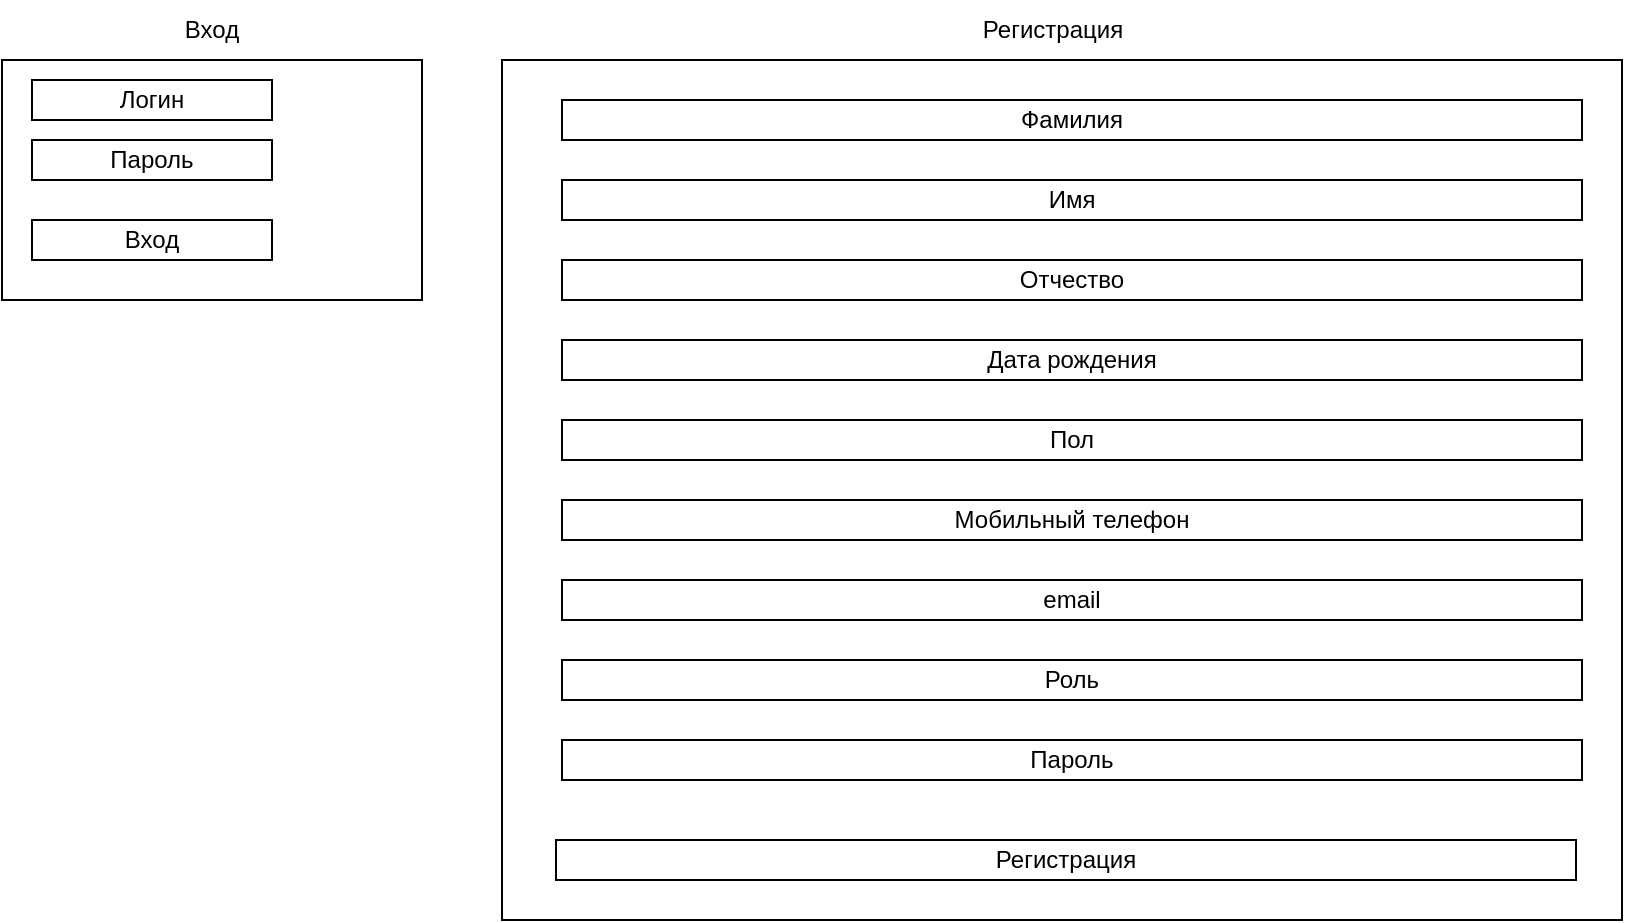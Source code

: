 <mxfile version="24.7.12" pages="3">
  <diagram name="Страница — 1" id="ZOpm5fFZCuyG6b7shO7a">
    <mxGraphModel dx="1242" dy="575" grid="1" gridSize="10" guides="1" tooltips="1" connect="1" arrows="1" fold="1" page="1" pageScale="1" pageWidth="827" pageHeight="1169" math="0" shadow="0">
      <root>
        <mxCell id="0" />
        <mxCell id="1" parent="0" />
        <mxCell id="6NKv4IPlW8ZlsASO1EAV-1" value="" style="rounded=0;whiteSpace=wrap;html=1;" vertex="1" parent="1">
          <mxGeometry x="40" y="40" width="210" height="120" as="geometry" />
        </mxCell>
        <mxCell id="6NKv4IPlW8ZlsASO1EAV-2" value="Вход" style="text;html=1;align=center;verticalAlign=middle;whiteSpace=wrap;rounded=0;" vertex="1" parent="1">
          <mxGeometry x="115" y="10" width="60" height="30" as="geometry" />
        </mxCell>
        <mxCell id="6NKv4IPlW8ZlsASO1EAV-3" value="Логин" style="rounded=0;whiteSpace=wrap;html=1;" vertex="1" parent="1">
          <mxGeometry x="55" y="50" width="120" height="20" as="geometry" />
        </mxCell>
        <mxCell id="6NKv4IPlW8ZlsASO1EAV-4" value="Пароль" style="rounded=0;whiteSpace=wrap;html=1;" vertex="1" parent="1">
          <mxGeometry x="55" y="80" width="120" height="20" as="geometry" />
        </mxCell>
        <mxCell id="6NKv4IPlW8ZlsASO1EAV-5" value="Вход" style="rounded=0;whiteSpace=wrap;html=1;" vertex="1" parent="1">
          <mxGeometry x="55" y="120" width="120" height="20" as="geometry" />
        </mxCell>
        <mxCell id="6NKv4IPlW8ZlsASO1EAV-6" value="" style="whiteSpace=wrap;html=1;" vertex="1" parent="1">
          <mxGeometry x="290" y="40" width="560" height="430" as="geometry" />
        </mxCell>
        <mxCell id="6NKv4IPlW8ZlsASO1EAV-7" value="Регистрация" style="text;html=1;align=center;verticalAlign=middle;resizable=0;points=[];autosize=1;strokeColor=none;fillColor=none;" vertex="1" parent="1">
          <mxGeometry x="520" y="10" width="90" height="30" as="geometry" />
        </mxCell>
        <mxCell id="6NKv4IPlW8ZlsASO1EAV-8" value="Фамилия" style="whiteSpace=wrap;html=1;" vertex="1" parent="1">
          <mxGeometry x="320" y="60" width="510" height="20" as="geometry" />
        </mxCell>
        <mxCell id="6NKv4IPlW8ZlsASO1EAV-9" value="Имя" style="whiteSpace=wrap;html=1;" vertex="1" parent="1">
          <mxGeometry x="320" y="100" width="510" height="20" as="geometry" />
        </mxCell>
        <mxCell id="6NKv4IPlW8ZlsASO1EAV-10" value="Отчество" style="whiteSpace=wrap;html=1;" vertex="1" parent="1">
          <mxGeometry x="320" y="140" width="510" height="20" as="geometry" />
        </mxCell>
        <mxCell id="6NKv4IPlW8ZlsASO1EAV-11" value="Дата рождения" style="whiteSpace=wrap;html=1;" vertex="1" parent="1">
          <mxGeometry x="320" y="180" width="510" height="20" as="geometry" />
        </mxCell>
        <mxCell id="6NKv4IPlW8ZlsASO1EAV-12" value="Пол" style="whiteSpace=wrap;html=1;" vertex="1" parent="1">
          <mxGeometry x="320" y="220" width="510" height="20" as="geometry" />
        </mxCell>
        <mxCell id="6NKv4IPlW8ZlsASO1EAV-13" value="Мобильный телефон" style="whiteSpace=wrap;html=1;" vertex="1" parent="1">
          <mxGeometry x="320" y="260" width="510" height="20" as="geometry" />
        </mxCell>
        <mxCell id="6NKv4IPlW8ZlsASO1EAV-14" value="email" style="whiteSpace=wrap;html=1;" vertex="1" parent="1">
          <mxGeometry x="320" y="300" width="510" height="20" as="geometry" />
        </mxCell>
        <mxCell id="6NKv4IPlW8ZlsASO1EAV-15" value="Роль" style="whiteSpace=wrap;html=1;" vertex="1" parent="1">
          <mxGeometry x="320" y="340" width="510" height="20" as="geometry" />
        </mxCell>
        <mxCell id="6NKv4IPlW8ZlsASO1EAV-16" value="Пароль" style="whiteSpace=wrap;html=1;" vertex="1" parent="1">
          <mxGeometry x="320" y="380" width="510" height="20" as="geometry" />
        </mxCell>
        <mxCell id="6NKv4IPlW8ZlsASO1EAV-17" value="Регистрация" style="whiteSpace=wrap;html=1;" vertex="1" parent="1">
          <mxGeometry x="317" y="430" width="510" height="20" as="geometry" />
        </mxCell>
      </root>
    </mxGraphModel>
  </diagram>
  <diagram id="TEMP5JGKXczA28bVwUx7" name="Страница — 2">
    <mxGraphModel dx="2380" dy="1888" grid="1" gridSize="10" guides="1" tooltips="1" connect="1" arrows="1" fold="1" page="1" pageScale="1" pageWidth="827" pageHeight="1169" math="0" shadow="0">
      <root>
        <mxCell id="0" />
        <mxCell id="1" parent="0" />
        <mxCell id="Om6fZxrZWT4UvH2r3FP3-1" value="" style="whiteSpace=wrap;html=1;" vertex="1" parent="1">
          <mxGeometry x="-210" y="20" width="490" height="620" as="geometry" />
        </mxCell>
        <mxCell id="Om6fZxrZWT4UvH2r3FP3-2" value="" style="endArrow=none;html=1;rounded=0;exitX=0.52;exitY=1.002;exitDx=0;exitDy=0;entryX=0.52;entryY=-0.006;entryDx=0;entryDy=0;exitPerimeter=0;entryPerimeter=0;" edge="1" parent="1" source="Om6fZxrZWT4UvH2r3FP3-1" target="Om6fZxrZWT4UvH2r3FP3-1">
          <mxGeometry width="50" height="50" relative="1" as="geometry">
            <mxPoint x="250" y="390" as="sourcePoint" />
            <mxPoint x="320" y="110" as="targetPoint" />
            <Array as="points" />
          </mxGeometry>
        </mxCell>
        <mxCell id="Om6fZxrZWT4UvH2r3FP3-4" value="" style="shape=umlActor;verticalLabelPosition=bottom;verticalAlign=top;html=1;outlineConnect=0;" vertex="1" parent="1">
          <mxGeometry x="-110" y="30" width="30" height="60" as="geometry" />
        </mxCell>
        <mxCell id="Om6fZxrZWT4UvH2r3FP3-5" value="Иванов&lt;div&gt;Иван&lt;/div&gt;&lt;div&gt;Иванович&lt;/div&gt;" style="text;html=1;align=center;verticalAlign=middle;resizable=0;points=[];autosize=1;strokeColor=none;fillColor=none;" vertex="1" parent="1">
          <mxGeometry x="-60" y="40" width="80" height="60" as="geometry" />
        </mxCell>
        <mxCell id="Om6fZxrZWT4UvH2r3FP3-6" value="Посмотреть контакты конкретного художника" style="whiteSpace=wrap;html=1;" vertex="1" parent="1">
          <mxGeometry x="-200" y="140" width="240" height="50" as="geometry" />
        </mxCell>
        <mxCell id="Om6fZxrZWT4UvH2r3FP3-7" value="" style="endArrow=none;html=1;rounded=0;exitX=0.003;exitY=0.165;exitDx=0;exitDy=0;exitPerimeter=0;" edge="1" parent="1" source="Om6fZxrZWT4UvH2r3FP3-1">
          <mxGeometry width="50" height="50" relative="1" as="geometry">
            <mxPoint x="280" y="370" as="sourcePoint" />
            <mxPoint x="40" y="122" as="targetPoint" />
          </mxGeometry>
        </mxCell>
        <mxCell id="Om6fZxrZWT4UvH2r3FP3-9" value="Посмотреть контакты всех художников" style="whiteSpace=wrap;html=1;" vertex="1" parent="1">
          <mxGeometry x="-200" y="200" width="240" height="50" as="geometry" />
        </mxCell>
        <mxCell id="Om6fZxrZWT4UvH2r3FP3-10" value="Посмотреть все свои предзаказы" style="whiteSpace=wrap;html=1;" vertex="1" parent="1">
          <mxGeometry x="-200" y="260" width="240" height="50" as="geometry" />
        </mxCell>
        <mxCell id="Om6fZxrZWT4UvH2r3FP3-11" value="Сделать предзаказ" style="whiteSpace=wrap;html=1;" vertex="1" parent="1">
          <mxGeometry x="-200" y="320" width="240" height="50" as="geometry" />
        </mxCell>
        <mxCell id="Om6fZxrZWT4UvH2r3FP3-12" value="Отозвать предзаказ" style="whiteSpace=wrap;html=1;" vertex="1" parent="1">
          <mxGeometry x="-200" y="380" width="240" height="50" as="geometry" />
        </mxCell>
        <mxCell id="Om6fZxrZWT4UvH2r3FP3-13" value="Удалить аккаунт" style="whiteSpace=wrap;html=1;" vertex="1" parent="1">
          <mxGeometry x="-200" y="440" width="240" height="50" as="geometry" />
        </mxCell>
        <mxCell id="Om6fZxrZWT4UvH2r3FP3-14" value="Выйти" style="whiteSpace=wrap;html=1;" vertex="1" parent="1">
          <mxGeometry x="-200" y="540" width="240" height="50" as="geometry" />
        </mxCell>
        <mxCell id="Om6fZxrZWT4UvH2r3FP3-15" value="Начальная страница посетителя" style="text;html=1;align=center;verticalAlign=middle;whiteSpace=wrap;rounded=0;" vertex="1" parent="1">
          <mxGeometry x="-60" y="-20" width="200" height="30" as="geometry" />
        </mxCell>
        <mxCell id="Om6fZxrZWT4UvH2r3FP3-16" value="" style="whiteSpace=wrap;html=1;" vertex="1" parent="1">
          <mxGeometry x="360" y="20" width="490" height="620" as="geometry" />
        </mxCell>
        <mxCell id="Om6fZxrZWT4UvH2r3FP3-17" value="" style="endArrow=none;html=1;rounded=0;exitX=0.52;exitY=1.002;exitDx=0;exitDy=0;entryX=0.52;entryY=-0.006;entryDx=0;entryDy=0;exitPerimeter=0;entryPerimeter=0;" edge="1" parent="1" source="Om6fZxrZWT4UvH2r3FP3-16" target="Om6fZxrZWT4UvH2r3FP3-16">
          <mxGeometry width="50" height="50" relative="1" as="geometry">
            <mxPoint x="820" y="390" as="sourcePoint" />
            <mxPoint x="890" y="110" as="targetPoint" />
            <Array as="points" />
          </mxGeometry>
        </mxCell>
        <mxCell id="Om6fZxrZWT4UvH2r3FP3-18" value="" style="shape=umlActor;verticalLabelPosition=bottom;verticalAlign=top;html=1;outlineConnect=0;" vertex="1" parent="1">
          <mxGeometry x="460" y="30" width="30" height="60" as="geometry" />
        </mxCell>
        <mxCell id="Om6fZxrZWT4UvH2r3FP3-19" value="Иванов&lt;div&gt;Иван&lt;/div&gt;&lt;div&gt;Иванович&lt;/div&gt;" style="text;html=1;align=center;verticalAlign=middle;resizable=0;points=[];autosize=1;strokeColor=none;fillColor=none;" vertex="1" parent="1">
          <mxGeometry x="510" y="40" width="80" height="60" as="geometry" />
        </mxCell>
        <mxCell id="Om6fZxrZWT4UvH2r3FP3-20" value="Посмотреть контакты конкретного художника" style="whiteSpace=wrap;html=1;" vertex="1" parent="1">
          <mxGeometry x="370" y="140" width="240" height="50" as="geometry" />
        </mxCell>
        <mxCell id="Om6fZxrZWT4UvH2r3FP3-21" value="" style="endArrow=none;html=1;rounded=0;exitX=0.003;exitY=0.165;exitDx=0;exitDy=0;exitPerimeter=0;" edge="1" parent="1" source="Om6fZxrZWT4UvH2r3FP3-16">
          <mxGeometry width="50" height="50" relative="1" as="geometry">
            <mxPoint x="850" y="370" as="sourcePoint" />
            <mxPoint x="610" y="122" as="targetPoint" />
          </mxGeometry>
        </mxCell>
        <mxCell id="Om6fZxrZWT4UvH2r3FP3-22" value="Посмотреть контакты всех художников" style="whiteSpace=wrap;html=1;" vertex="1" parent="1">
          <mxGeometry x="370" y="200" width="240" height="50" as="geometry" />
        </mxCell>
        <mxCell id="Om6fZxrZWT4UvH2r3FP3-23" value="Посмотреть все предзаказы" style="whiteSpace=wrap;html=1;" vertex="1" parent="1">
          <mxGeometry x="370" y="260" width="240" height="50" as="geometry" />
        </mxCell>
        <mxCell id="Om6fZxrZWT4UvH2r3FP3-24" value="Посмотреть одобренные предзаказы" style="whiteSpace=wrap;html=1;" vertex="1" parent="1">
          <mxGeometry x="370" y="320" width="240" height="50" as="geometry" />
        </mxCell>
        <mxCell id="Om6fZxrZWT4UvH2r3FP3-25" value="Одобрить предзаказ" style="whiteSpace=wrap;html=1;" vertex="1" parent="1">
          <mxGeometry x="370" y="380" width="240" height="50" as="geometry" />
        </mxCell>
        <mxCell id="Om6fZxrZWT4UvH2r3FP3-26" value="Посмотреть информацию о посетителе" style="whiteSpace=wrap;html=1;" vertex="1" parent="1">
          <mxGeometry x="370" y="440" width="240" height="50" as="geometry" />
        </mxCell>
        <mxCell id="Om6fZxrZWT4UvH2r3FP3-27" value="Выйти" style="whiteSpace=wrap;html=1;" vertex="1" parent="1">
          <mxGeometry x="370" y="540" width="240" height="50" as="geometry" />
        </mxCell>
        <mxCell id="Om6fZxrZWT4UvH2r3FP3-28" value="Начальная страница художника" style="text;html=1;align=center;verticalAlign=middle;whiteSpace=wrap;rounded=0;" vertex="1" parent="1">
          <mxGeometry x="510" y="-20" width="200" height="30" as="geometry" />
        </mxCell>
      </root>
    </mxGraphModel>
  </diagram>
  <diagram id="9qSFZYDltOVKU5UZqe26" name="Страница — 3">
    <mxGraphModel dx="2483" dy="1936" grid="1" gridSize="10" guides="1" tooltips="1" connect="1" arrows="1" fold="1" page="1" pageScale="1" pageWidth="827" pageHeight="1169" math="0" shadow="0">
      <root>
        <mxCell id="0" />
        <mxCell id="1" parent="0" />
        <mxCell id="ck4_9BznMc0ZAYec6PXd-1" value="" style="whiteSpace=wrap;html=1;" vertex="1" parent="1">
          <mxGeometry x="-210" y="20" width="490" height="620" as="geometry" />
        </mxCell>
        <mxCell id="ck4_9BznMc0ZAYec6PXd-2" value="" style="endArrow=none;html=1;rounded=0;exitX=0.52;exitY=1.002;exitDx=0;exitDy=0;entryX=0.52;entryY=-0.006;entryDx=0;entryDy=0;exitPerimeter=0;entryPerimeter=0;" edge="1" parent="1" source="ck4_9BznMc0ZAYec6PXd-1" target="ck4_9BznMc0ZAYec6PXd-1">
          <mxGeometry width="50" height="50" relative="1" as="geometry">
            <mxPoint x="250" y="390" as="sourcePoint" />
            <mxPoint x="320" y="110" as="targetPoint" />
            <Array as="points" />
          </mxGeometry>
        </mxCell>
        <mxCell id="ck4_9BznMc0ZAYec6PXd-3" value="" style="shape=umlActor;verticalLabelPosition=bottom;verticalAlign=top;html=1;outlineConnect=0;" vertex="1" parent="1">
          <mxGeometry x="-110" y="30" width="30" height="60" as="geometry" />
        </mxCell>
        <mxCell id="ck4_9BznMc0ZAYec6PXd-4" value="Иванов&lt;div&gt;Иван&lt;/div&gt;&lt;div&gt;Иванович&lt;/div&gt;" style="text;html=1;align=center;verticalAlign=middle;resizable=0;points=[];autosize=1;strokeColor=none;fillColor=none;" vertex="1" parent="1">
          <mxGeometry x="-60" y="40" width="80" height="60" as="geometry" />
        </mxCell>
        <mxCell id="ck4_9BznMc0ZAYec6PXd-5" value="Посмотреть контакты конкретного художника" style="whiteSpace=wrap;html=1;" vertex="1" parent="1">
          <mxGeometry x="-200" y="140" width="240" height="50" as="geometry" />
        </mxCell>
        <mxCell id="ck4_9BznMc0ZAYec6PXd-6" value="" style="endArrow=none;html=1;rounded=0;exitX=0.003;exitY=0.165;exitDx=0;exitDy=0;exitPerimeter=0;" edge="1" parent="1" source="ck4_9BznMc0ZAYec6PXd-1">
          <mxGeometry width="50" height="50" relative="1" as="geometry">
            <mxPoint x="280" y="370" as="sourcePoint" />
            <mxPoint x="40" y="122" as="targetPoint" />
          </mxGeometry>
        </mxCell>
        <mxCell id="ck4_9BznMc0ZAYec6PXd-7" value="Посмотреть контакты всех художников" style="whiteSpace=wrap;html=1;" vertex="1" parent="1">
          <mxGeometry x="-200" y="200" width="240" height="50" as="geometry" />
        </mxCell>
        <mxCell id="ck4_9BznMc0ZAYec6PXd-8" value="Посмотреть все свои предзаказы" style="whiteSpace=wrap;html=1;" vertex="1" parent="1">
          <mxGeometry x="-200" y="260" width="240" height="50" as="geometry" />
        </mxCell>
        <mxCell id="ck4_9BznMc0ZAYec6PXd-9" value="Сделать предзаказ" style="whiteSpace=wrap;html=1;" vertex="1" parent="1">
          <mxGeometry x="-200" y="320" width="240" height="50" as="geometry" />
        </mxCell>
        <mxCell id="ck4_9BznMc0ZAYec6PXd-10" value="Отозвать предзаказ" style="whiteSpace=wrap;html=1;" vertex="1" parent="1">
          <mxGeometry x="-200" y="380" width="240" height="50" as="geometry" />
        </mxCell>
        <mxCell id="ck4_9BznMc0ZAYec6PXd-11" value="Удалить аккаунт" style="whiteSpace=wrap;html=1;" vertex="1" parent="1">
          <mxGeometry x="-200" y="440" width="240" height="50" as="geometry" />
        </mxCell>
        <mxCell id="ck4_9BznMc0ZAYec6PXd-12" value="Выйти" style="whiteSpace=wrap;html=1;" vertex="1" parent="1">
          <mxGeometry x="-200" y="540" width="240" height="50" as="geometry" />
        </mxCell>
        <mxCell id="ck4_9BznMc0ZAYec6PXd-13" value="Посмотреть контакты конкретного художника" style="text;html=1;align=center;verticalAlign=middle;whiteSpace=wrap;rounded=0;" vertex="1" parent="1">
          <mxGeometry x="-100" y="-20" width="290" height="30" as="geometry" />
        </mxCell>
        <mxCell id="ck4_9BznMc0ZAYec6PXd-27" value="Имя" style="rounded=0;whiteSpace=wrap;html=1;" vertex="1" parent="1">
          <mxGeometry x="80" y="55" width="180" height="30" as="geometry" />
        </mxCell>
        <mxCell id="ck4_9BznMc0ZAYec6PXd-54" value="Фамилия" style="rounded=0;whiteSpace=wrap;html=1;" vertex="1" parent="1">
          <mxGeometry x="80" y="100" width="180" height="30" as="geometry" />
        </mxCell>
        <mxCell id="ck4_9BznMc0ZAYec6PXd-55" value="Отчество" style="rounded=0;whiteSpace=wrap;html=1;" vertex="1" parent="1">
          <mxGeometry x="80" y="150" width="180" height="30" as="geometry" />
        </mxCell>
        <mxCell id="ck4_9BznMc0ZAYec6PXd-56" value="" style="endArrow=none;html=1;rounded=0;entryX=1;entryY=0.329;entryDx=0;entryDy=0;entryPerimeter=0;" edge="1" parent="1" target="ck4_9BznMc0ZAYec6PXd-1">
          <mxGeometry width="50" height="50" relative="1" as="geometry">
            <mxPoint x="50" y="224" as="sourcePoint" />
            <mxPoint x="560" y="300" as="targetPoint" />
          </mxGeometry>
        </mxCell>
        <mxCell id="ck4_9BznMc0ZAYec6PXd-58" value="" style="rounded=0;whiteSpace=wrap;html=1;" vertex="1" parent="1">
          <mxGeometry x="80" y="240" width="180" height="370" as="geometry" />
        </mxCell>
        <mxCell id="ck4_9BznMc0ZAYec6PXd-59" value="" style="whiteSpace=wrap;html=1;" vertex="1" parent="1">
          <mxGeometry x="380" y="20" width="490" height="620" as="geometry" />
        </mxCell>
        <mxCell id="ck4_9BznMc0ZAYec6PXd-60" value="" style="endArrow=none;html=1;rounded=0;exitX=0.52;exitY=1.002;exitDx=0;exitDy=0;entryX=0.52;entryY=-0.006;entryDx=0;entryDy=0;exitPerimeter=0;entryPerimeter=0;" edge="1" parent="1" source="ck4_9BznMc0ZAYec6PXd-59" target="ck4_9BznMc0ZAYec6PXd-59">
          <mxGeometry width="50" height="50" relative="1" as="geometry">
            <mxPoint x="840" y="390" as="sourcePoint" />
            <mxPoint x="910" y="110" as="targetPoint" />
            <Array as="points" />
          </mxGeometry>
        </mxCell>
        <mxCell id="ck4_9BznMc0ZAYec6PXd-61" value="" style="shape=umlActor;verticalLabelPosition=bottom;verticalAlign=top;html=1;outlineConnect=0;" vertex="1" parent="1">
          <mxGeometry x="480" y="30" width="30" height="60" as="geometry" />
        </mxCell>
        <mxCell id="ck4_9BznMc0ZAYec6PXd-62" value="Иванов&lt;div&gt;Иван&lt;/div&gt;&lt;div&gt;Иванович&lt;/div&gt;" style="text;html=1;align=center;verticalAlign=middle;resizable=0;points=[];autosize=1;strokeColor=none;fillColor=none;" vertex="1" parent="1">
          <mxGeometry x="530" y="40" width="80" height="60" as="geometry" />
        </mxCell>
        <mxCell id="ck4_9BznMc0ZAYec6PXd-63" value="Посмотреть контакты конкретного художника" style="whiteSpace=wrap;html=1;" vertex="1" parent="1">
          <mxGeometry x="390" y="140" width="240" height="50" as="geometry" />
        </mxCell>
        <mxCell id="ck4_9BznMc0ZAYec6PXd-64" value="" style="endArrow=none;html=1;rounded=0;exitX=0.003;exitY=0.165;exitDx=0;exitDy=0;exitPerimeter=0;" edge="1" parent="1" source="ck4_9BznMc0ZAYec6PXd-59">
          <mxGeometry width="50" height="50" relative="1" as="geometry">
            <mxPoint x="870" y="370" as="sourcePoint" />
            <mxPoint x="630" y="122" as="targetPoint" />
          </mxGeometry>
        </mxCell>
        <mxCell id="ck4_9BznMc0ZAYec6PXd-65" value="Посмотреть контакты всех художников" style="whiteSpace=wrap;html=1;" vertex="1" parent="1">
          <mxGeometry x="390" y="200" width="240" height="50" as="geometry" />
        </mxCell>
        <mxCell id="ck4_9BznMc0ZAYec6PXd-66" value="Посмотреть все свои предзаказы" style="whiteSpace=wrap;html=1;" vertex="1" parent="1">
          <mxGeometry x="390" y="260" width="240" height="50" as="geometry" />
        </mxCell>
        <mxCell id="ck4_9BznMc0ZAYec6PXd-67" value="Сделать предзаказ" style="whiteSpace=wrap;html=1;" vertex="1" parent="1">
          <mxGeometry x="390" y="320" width="240" height="50" as="geometry" />
        </mxCell>
        <mxCell id="ck4_9BznMc0ZAYec6PXd-68" value="Отозвать предзаказ" style="whiteSpace=wrap;html=1;" vertex="1" parent="1">
          <mxGeometry x="390" y="380" width="240" height="50" as="geometry" />
        </mxCell>
        <mxCell id="ck4_9BznMc0ZAYec6PXd-69" value="Удалить аккаунт" style="whiteSpace=wrap;html=1;" vertex="1" parent="1">
          <mxGeometry x="390" y="440" width="240" height="50" as="geometry" />
        </mxCell>
        <mxCell id="ck4_9BznMc0ZAYec6PXd-70" value="Выйти" style="whiteSpace=wrap;html=1;" vertex="1" parent="1">
          <mxGeometry x="390" y="540" width="240" height="50" as="geometry" />
        </mxCell>
        <mxCell id="ck4_9BznMc0ZAYec6PXd-71" value="Сделать предзаказ" style="text;html=1;align=center;verticalAlign=middle;whiteSpace=wrap;rounded=0;" vertex="1" parent="1">
          <mxGeometry x="490" y="-20" width="290" height="30" as="geometry" />
        </mxCell>
        <mxCell id="ck4_9BznMc0ZAYec6PXd-72" value="Кол-во картин" style="rounded=0;whiteSpace=wrap;html=1;" vertex="1" parent="1">
          <mxGeometry x="670" y="55" width="180" height="30" as="geometry" />
        </mxCell>
        <mxCell id="ck4_9BznMc0ZAYec6PXd-73" value="Цена" style="rounded=0;whiteSpace=wrap;html=1;" vertex="1" parent="1">
          <mxGeometry x="670" y="100" width="180" height="30" as="geometry" />
        </mxCell>
        <mxCell id="ck4_9BznMc0ZAYec6PXd-74" value="Описание" style="rounded=0;whiteSpace=wrap;html=1;" vertex="1" parent="1">
          <mxGeometry x="670" y="150" width="180" height="30" as="geometry" />
        </mxCell>
        <mxCell id="ck4_9BznMc0ZAYec6PXd-77" value="Создать предзаказ" style="rounded=0;whiteSpace=wrap;html=1;" vertex="1" parent="1">
          <mxGeometry x="670" y="240" width="180" height="30" as="geometry" />
        </mxCell>
        <mxCell id="ck4_9BznMc0ZAYec6PXd-78" value="" style="whiteSpace=wrap;html=1;" vertex="1" parent="1">
          <mxGeometry x="-210" y="730" width="490" height="620" as="geometry" />
        </mxCell>
        <mxCell id="ck4_9BznMc0ZAYec6PXd-79" value="" style="endArrow=none;html=1;rounded=0;exitX=0.52;exitY=1.002;exitDx=0;exitDy=0;entryX=0.52;entryY=-0.006;entryDx=0;entryDy=0;exitPerimeter=0;entryPerimeter=0;" edge="1" parent="1" source="ck4_9BznMc0ZAYec6PXd-78" target="ck4_9BznMc0ZAYec6PXd-78">
          <mxGeometry width="50" height="50" relative="1" as="geometry">
            <mxPoint x="250" y="1100" as="sourcePoint" />
            <mxPoint x="320" y="820" as="targetPoint" />
            <Array as="points" />
          </mxGeometry>
        </mxCell>
        <mxCell id="ck4_9BznMc0ZAYec6PXd-80" value="" style="shape=umlActor;verticalLabelPosition=bottom;verticalAlign=top;html=1;outlineConnect=0;" vertex="1" parent="1">
          <mxGeometry x="-110" y="740" width="30" height="60" as="geometry" />
        </mxCell>
        <mxCell id="ck4_9BznMc0ZAYec6PXd-81" value="Иванов&lt;div&gt;Иван&lt;/div&gt;&lt;div&gt;Иванович&lt;/div&gt;" style="text;html=1;align=center;verticalAlign=middle;resizable=0;points=[];autosize=1;strokeColor=none;fillColor=none;" vertex="1" parent="1">
          <mxGeometry x="-60" y="750" width="80" height="60" as="geometry" />
        </mxCell>
        <mxCell id="ck4_9BznMc0ZAYec6PXd-82" value="Посмотреть контакты конкретного художника" style="whiteSpace=wrap;html=1;" vertex="1" parent="1">
          <mxGeometry x="-200" y="850" width="240" height="50" as="geometry" />
        </mxCell>
        <mxCell id="ck4_9BznMc0ZAYec6PXd-83" value="" style="endArrow=none;html=1;rounded=0;exitX=0.003;exitY=0.165;exitDx=0;exitDy=0;exitPerimeter=0;" edge="1" parent="1" source="ck4_9BznMc0ZAYec6PXd-78">
          <mxGeometry width="50" height="50" relative="1" as="geometry">
            <mxPoint x="280" y="1080" as="sourcePoint" />
            <mxPoint x="40" y="832" as="targetPoint" />
          </mxGeometry>
        </mxCell>
        <mxCell id="ck4_9BznMc0ZAYec6PXd-84" value="Посмотреть контакты всех художников" style="whiteSpace=wrap;html=1;" vertex="1" parent="1">
          <mxGeometry x="-200" y="910" width="240" height="50" as="geometry" />
        </mxCell>
        <mxCell id="ck4_9BznMc0ZAYec6PXd-85" value="Посмотреть все свои предзаказы" style="whiteSpace=wrap;html=1;" vertex="1" parent="1">
          <mxGeometry x="-200" y="970" width="240" height="50" as="geometry" />
        </mxCell>
        <mxCell id="ck4_9BznMc0ZAYec6PXd-86" value="Сделать предзаказ" style="whiteSpace=wrap;html=1;" vertex="1" parent="1">
          <mxGeometry x="-200" y="1030" width="240" height="50" as="geometry" />
        </mxCell>
        <mxCell id="ck4_9BznMc0ZAYec6PXd-87" value="Отозвать предзаказ" style="whiteSpace=wrap;html=1;" vertex="1" parent="1">
          <mxGeometry x="-200" y="1090" width="240" height="50" as="geometry" />
        </mxCell>
        <mxCell id="ck4_9BznMc0ZAYec6PXd-88" value="Удалить аккаунт" style="whiteSpace=wrap;html=1;" vertex="1" parent="1">
          <mxGeometry x="-200" y="1150" width="240" height="50" as="geometry" />
        </mxCell>
        <mxCell id="ck4_9BznMc0ZAYec6PXd-89" value="Выйти" style="whiteSpace=wrap;html=1;" vertex="1" parent="1">
          <mxGeometry x="-200" y="1250" width="240" height="50" as="geometry" />
        </mxCell>
        <mxCell id="ck4_9BznMc0ZAYec6PXd-90" value="Отозвать/одобрить предзаказ" style="text;html=1;align=center;verticalAlign=middle;whiteSpace=wrap;rounded=0;" vertex="1" parent="1">
          <mxGeometry x="-100" y="690" width="290" height="30" as="geometry" />
        </mxCell>
        <mxCell id="ck4_9BznMc0ZAYec6PXd-91" value="Номер предзаказа" style="rounded=0;whiteSpace=wrap;html=1;" vertex="1" parent="1">
          <mxGeometry x="80" y="765" width="180" height="30" as="geometry" />
        </mxCell>
        <mxCell id="ck4_9BznMc0ZAYec6PXd-94" value="Отозвать/одобрить предзаказ" style="rounded=0;whiteSpace=wrap;html=1;" vertex="1" parent="1">
          <mxGeometry x="80" y="850" width="180" height="30" as="geometry" />
        </mxCell>
      </root>
    </mxGraphModel>
  </diagram>
</mxfile>
